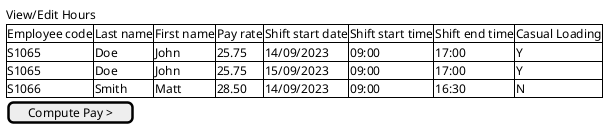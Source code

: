 @startsalt

{

View/Edit Hours

{#
Employee code | Last name | First name | Pay rate | Shift start date | Shift start time | Shift end time | Casual Loading
S1065 | Doe | John | 25.75 | 14/09/2023 | 09:00 | 17:00 | Y
S1065 | Doe | John | 25.75 | 15/09/2023 | 09:00 | 17:00 | Y
S1066 | Smith | Matt | 28.50 | 14/09/2023 | 09:00 | 16:30 | N
}

[ Compute Pay > ]

}

@endsalt
